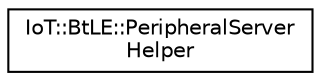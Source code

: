digraph "Graphical Class Hierarchy"
{
 // LATEX_PDF_SIZE
  edge [fontname="Helvetica",fontsize="10",labelfontname="Helvetica",labelfontsize="10"];
  node [fontname="Helvetica",fontsize="10",shape=record];
  rankdir="LR";
  Node0 [label="IoT::BtLE::PeripheralServer\lHelper",height=0.2,width=0.4,color="black", fillcolor="white", style="filled",URL="$classIoT_1_1BtLE_1_1PeripheralServerHelper.html",tooltip=" "];
}
